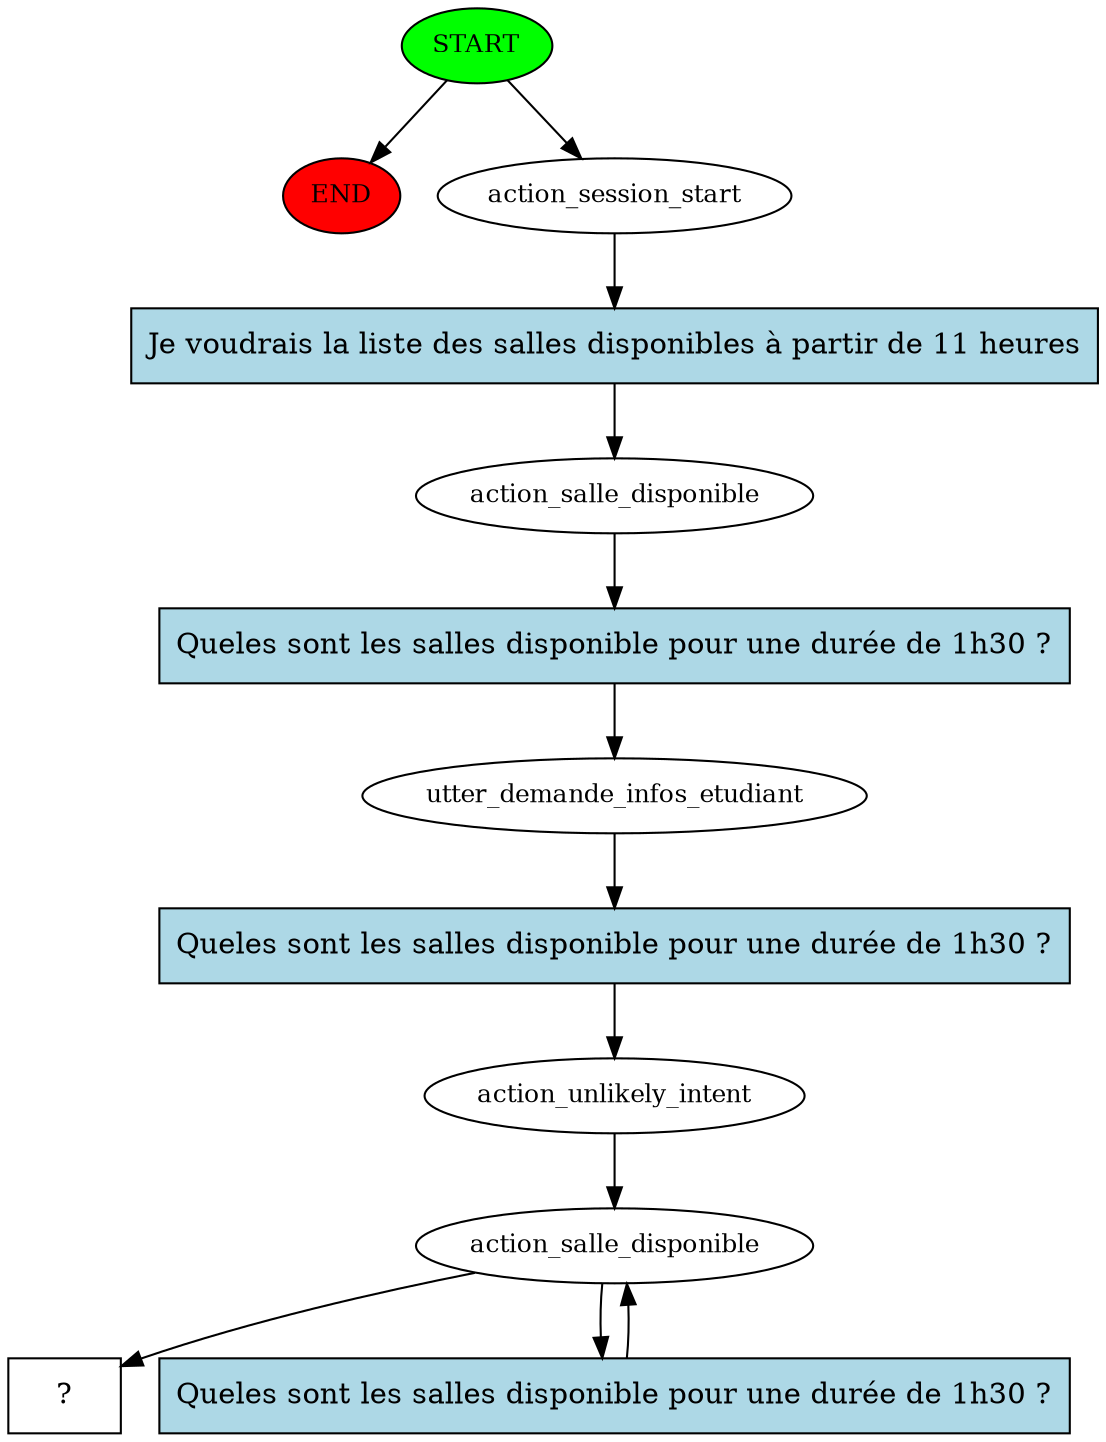 digraph  {
0 [class="start active", fillcolor=green, fontsize=12, label=START, style=filled];
"-1" [class=end, fillcolor=red, fontsize=12, label=END, style=filled];
1 [class=active, fontsize=12, label=action_session_start];
2 [class=active, fontsize=12, label=action_salle_disponible];
3 [class=active, fontsize=12, label=utter_demande_infos_etudiant];
4 [class=active, fontsize=12, label=action_unlikely_intent];
5 [class=active, fontsize=12, label=action_salle_disponible];
8 [class="intent dashed active", label="  ?  ", shape=rect];
9 [class="intent active", fillcolor=lightblue, label="Je voudrais la liste des salles disponibles à partir de 11 heures", shape=rect, style=filled];
10 [class="intent active", fillcolor=lightblue, label="Queles sont les salles disponible pour une durée de 1h30 ?", shape=rect, style=filled];
11 [class="intent active", fillcolor=lightblue, label="Queles sont les salles disponible pour une durée de 1h30 ?", shape=rect, style=filled];
12 [class="intent active", fillcolor=lightblue, label="Queles sont les salles disponible pour une durée de 1h30 ?", shape=rect, style=filled];
0 -> "-1"  [class="", key=NONE, label=""];
0 -> 1  [class=active, key=NONE, label=""];
1 -> 9  [class=active, key=0];
2 -> 10  [class=active, key=0];
3 -> 11  [class=active, key=0];
4 -> 5  [class=active, key=NONE, label=""];
5 -> 8  [class=active, key=NONE, label=""];
5 -> 12  [class=active, key=0];
9 -> 2  [class=active, key=0];
10 -> 3  [class=active, key=0];
11 -> 4  [class=active, key=0];
12 -> 5  [class=active, key=0];
}
